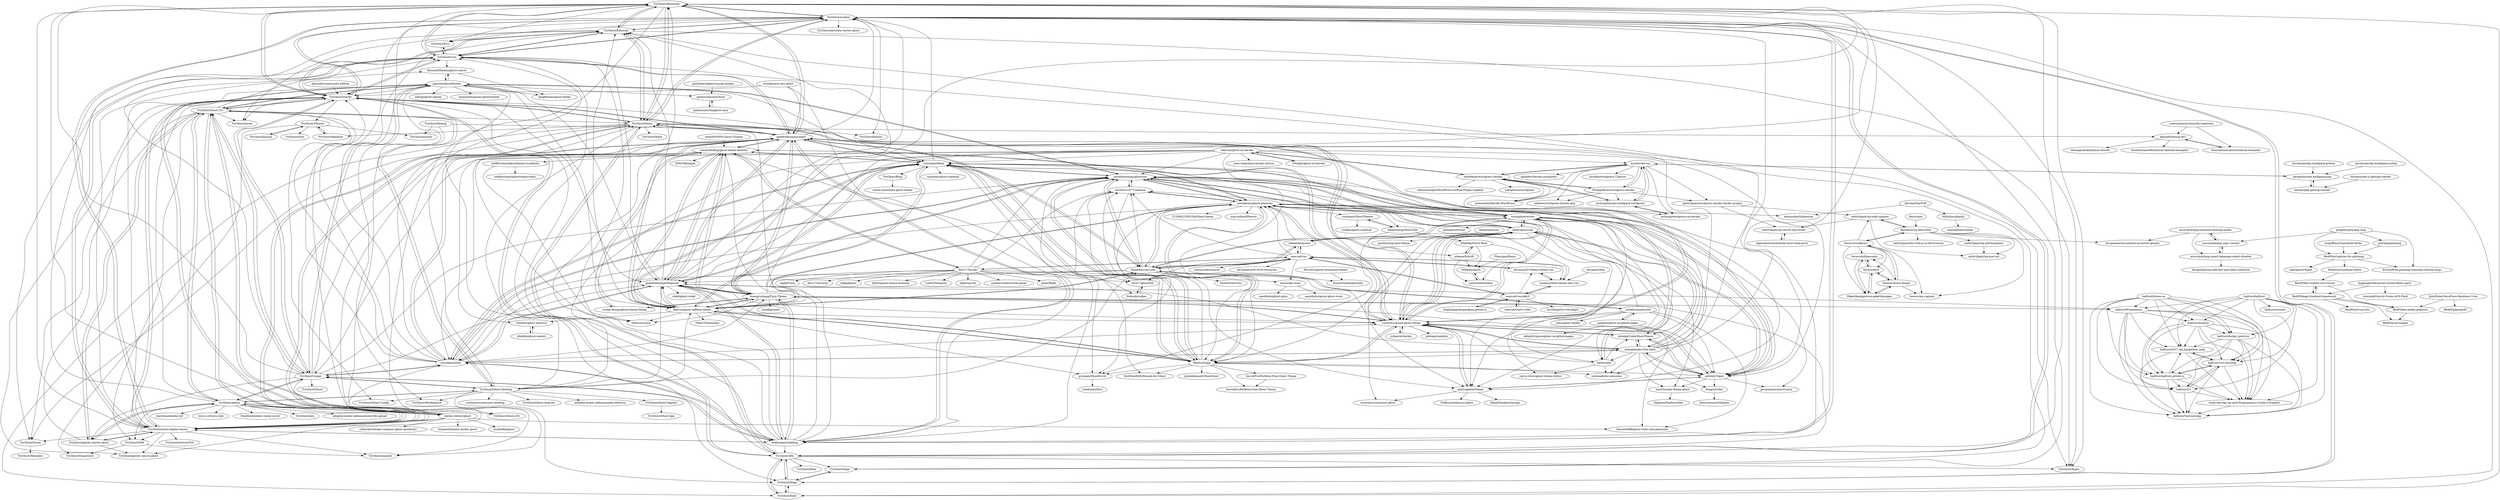 digraph G {
"TryGhost/Massively" -> "TryGhost/London"
"TryGhost/Massively" -> "TryGhost/Editorial"
"TryGhost/Massively" -> "TryGhost/Starter"
"TryGhost/Massively" -> "TryGhost/Dawn"
"TryGhost/Massively" -> "godofredoninja/simply"
"TryGhost/Massively" -> "TryGhost/Alto"
"TryGhost/Massively" -> "TryGhost/Lyra"
"TryGhost/Massively" -> "TryGhost/Ease"
"TryGhost/Massively" -> "TryGhost/Argon"
"TryGhost/Massively" -> "TryGhost/Pico"
"TryGhost/Massively" -> "TryGhost/Edge"
"TryGhost/Dope" -> "TryGhost/Edge"
"TryGhost/Ease" -> "TryGhost/Alto"
"TryGhost/Ease" -> "TryGhost/Edge"
"heroku/node-js-getting-started" -> "heroku/php-getting-started" ["e"=1]
"mattvh/solar-theme-ghost" -> "Skepton/Pixeltraveller"
"oswaldoacauan/ghostium" -> "starburst1977/readium"
"oswaldoacauan/ghostium" -> "roryg/ghostwriter"
"oswaldoacauan/ghostium" -> "kathyqian/crisp"
"oswaldoacauan/ghostium" -> "nitinthewiz/ghost-phantom"
"oswaldoacauan/ghostium" -> "grmmph/GhostScroll"
"oswaldoacauan/ghostium" -> "zutrinken/bleak"
"oswaldoacauan/ghostium" -> "Reedyn/Saga"
"oswaldoacauan/ghostium" -> "Kikobeats/uno-zen"
"oswaldoacauan/ghostium" -> "kelyvin/ghost-caffeine-theme"
"oswaldoacauan/ghostium" -> "curiositry/mnml-ghost-theme"
"oswaldoacauan/ghostium" -> "sethlilly/Vapor"
"oswaldoacauan/ghostium" -> "zutrinken/attila"
"oswaldoacauan/ghostium" -> "h4t0n/odin"
"oswaldoacauan/ghostium" -> "epistrephein/Steam"
"oswaldoacauan/ghostium" -> "jamwise/ghostHunter"
"grmmph/GhostScroll" -> "jrdnbwmn/fore"
"axitkhurana/buster" -> "epistrephein/Steam"
"axitkhurana/buster" -> "paladini/ghost-on-github-pages"
"axitkhurana/buster" -> "Kikobeats/uno-zen"
"axitkhurana/buster" -> "sethlilly/Vapor"
"axitkhurana/buster" -> "curiositry/mnml-ghost-theme"
"axitkhurana/buster" -> "mixu/ghost-render" ["e"=1]
"axitkhurana/buster" -> "oswaldoacauan/ghostium"
"axitkhurana/buster" -> "SimonMo88/ghost-static-site-generator"
"mityalebedev/The-Shell" -> "mbejda/CoderGhostTheme"
"mityalebedev/The-Shell" -> "sethlilly/Vapor"
"mityalebedev/The-Shell" -> "dongri/Coder"
"mityalebedev/The-Shell" -> "mattvh/solar-theme-ghost"
"mityalebedev/The-Shell" -> "roryg/ghostwriter"
"mityalebedev/The-Shell" -> "curiositry/mnml-ghost-theme"
"mityalebedev/The-Shell" -> "zutrinken/attila"
"mityalebedev/The-Shell" -> "godofredoninja/simply"
"mityalebedev/The-Shell" -> "TryGhost/Massively"
"mityalebedev/The-Shell" -> "Reedyn/Saga"
"mityalebedev/The-Shell" -> "nitinthewiz/ghost-phantom"
"mityalebedev/The-Shell" -> "TryGhost/London"
"mityalebedev/The-Shell" -> "h4t0n/odin"
"mityalebedev/The-Shell" -> "godofredoninja/Mapache"
"mityalebedev/The-Shell" -> "mihneadb/no-nonsense"
"heroku/heroku-buildpack-nodejs" -> "heroku/heroku-buildpack-php" ["e"=1]
"foru17/ghostwill" -> "flute/skywalker"
"roryg/ghostwriter" -> "oswaldoacauan/ghostium"
"roryg/ghostwriter" -> "sethlilly/Vapor"
"roryg/ghostwriter" -> "curiositry/mnml-ghost-theme"
"roryg/ghostwriter" -> "nitinthewiz/ghost-phantom"
"roryg/ghostwriter" -> "kathyqian/crisp"
"roryg/ghostwriter" -> "mityalebedev/The-Shell"
"roryg/ghostwriter" -> "epistrephein/Steam"
"roryg/ghostwriter" -> "mbejda/CoderGhostTheme"
"roryg/ghostwriter" -> "jbub/ghostwriter"
"roryg/ghostwriter" -> "zutrinken/bleak"
"roryg/ghostwriter" -> "h4t0n/odin"
"roryg/ghostwriter" -> "mihneadb/no-nonsense"
"roryg/ghostwriter" -> "starburst1977/readium"
"roryg/ghostwriter" -> "germannencinas/Gunter"
"roryg/ghostwriter" -> "Kikobeats/uno-zen"
"starburst1977/readium" -> "oswaldoacauan/ghostium"
"starburst1977/readium" -> "nitinthewiz/ghost-phantom"
"starburst1977/readium" -> "foru17/ghostwill"
"starburst1977/readium" -> "ScottSmith95/Decode-for-Ghost"
"starburst1977/readium" -> "epistrephein/Steam"
"eddiesigner/liebling" -> "godofredoninja/simply"
"eddiesigner/liebling" -> "godofredoninja/Mapache"
"eddiesigner/liebling" -> "huangyuzhang/Fizzy-Theme"
"eddiesigner/liebling" -> "zutrinken/attila"
"eddiesigner/liebling" -> "TryGhost/Casper"
"eddiesigner/liebling" -> "TryGhost/London"
"eddiesigner/liebling" -> "TryGhost/Lyra"
"eddiesigner/liebling" -> "TryGhost/action-deploy-theme"
"eddiesigner/liebling" -> "TryGhost/Dawn"
"eddiesigner/liebling" -> "TryGhost/Starter"
"eddiesigner/liebling" -> "TryGhost/Massively"
"eddiesigner/liebling" -> "TryGhost/Editorial"
"eddiesigner/liebling" -> "zutrinken/bleak"
"eddiesigner/liebling" -> "TryGhost/Alto"
"eddiesigner/liebling" -> "xiaoluoboding/ghost-theme-kaldorei"
"TryGhost/gatsby-starter-ghost" -> "TryGhost/gatsby-source-ghost" ["e"=1]
"TryGhost/gatsby-starter-ghost" -> "TryGhost/action-deploy-theme" ["e"=1]
"TryGhost/gatsby-starter-ghost" -> "TryGhost/Starter" ["e"=1]
"TryGhost/gatsby-starter-ghost" -> "TryGhost/Admin" ["e"=1]
"TryGhost/gatsby-starter-ghost" -> "TryGhost/Ghost-CLI" ["e"=1]
"nitinthewiz/ghost-phantom" -> "starburst1977/readium"
"nitinthewiz/ghost-phantom" -> "fabienwang/Ghost-Flat"
"nitinthewiz/ghost-phantom" -> "Kikobeats/uno-zen"
"nitinthewiz/ghost-phantom" -> "Reedyn/Saga"
"nitinthewiz/ghost-phantom" -> "oswaldoacauan/ghostium"
"nitinthewiz/ghost-phantom" -> "sethlilly/Vapor"
"nitinthewiz/ghost-phantom" -> "roryg/ghostwriter"
"nitinthewiz/ghost-phantom" -> "C129H223N3O54/Silent-theme"
"nitinthewiz/ghost-phantom" -> "max-holland/Peeves"
"nitinthewiz/ghost-phantom" -> "kelyvin/ghost-caffeine-theme"
"nitinthewiz/ghost-phantom" -> "dominicbartl/phantom"
"nitinthewiz/ghost-phantom" -> "sumitjaju/GhostThemes"
"nitinthewiz/ghost-phantom" -> "grmmph/GhostScroll"
"nitinthewiz/ghost-phantom" -> "zutrinken/bleak"
"nitinthewiz/ghost-phantom" -> "curiositry/mnml-ghost-theme"
"kathyqian/crisp" -> "curiositry/mnml-ghost-theme"
"kathyqian/crisp" -> "oswaldoacauan/ghostium"
"kathyqian/crisp" -> "mbejda/CoderGhostTheme"
"kathyqian/crisp" -> "sethlilly/Vapor"
"kathyqian/crisp" -> "guolin/crisp-hexo-theme"
"kathyqian/crisp" -> "roryg/ghostwriter"
"kathyqian/crisp" -> "Reedyn/Saga"
"kathyqian/crisp" -> "daleanthony/uno"
"kathyqian/crisp" -> "epistrephein/Steam"
"kathyqian/crisp" -> "nitinthewiz/ghost-phantom"
"kathyqian/crisp" -> "grmmph/GhostScroll"
"kathyqian/crisp" -> "h4t0n/odin"
"kathyqian/crisp" -> "mattvh/solar-theme-ghost"
"kathyqian/crisp" -> "oscarmorrison/oscar-ghost"
"kathyqian/crisp" -> "zutrinken/bleak"
"SNathJr/ghost-on-heroku" -> "cobyism/ghost-on-heroku" ["e"=1]
"heroku/heroku-buildpack-python" -> "heroku/heroku-buildpack-php" ["e"=1]
"TryGhost/SDK" -> "TryGhost/migrate"
"TryGhost/SDK" -> "TryGhost/framework"
"TryGhost/Edge" -> "TryGhost/Dope"
"TryGhost/Edge" -> "TryGhost/Ease"
"TryGhost/Edge" -> "TryGhost/Alto"
"TryGhost/Edge" -> "TryGhost/London"
"halfrost/threes-ai" -> "halfrost/2017_ele_hackathon_tank"
"halfrost/threes-ai" -> "halfrost/VueLearning"
"halfrost/threes-ai" -> "halfrost/rust-learning"
"halfrost/threes-ai" -> "study-day-day-up-up/A-Programmers-Guide-to-English"
"halfrost/threes-ai" -> "halfrost/S2"
"halfrost/threes-ai" -> "halfrost/halfrost.github.io"
"halfrost/threes-ai" -> "halfrost/docker_practice"
"halfrost/threes-ai" -> "halfrost/Analyze"
"halfrost/threes-ai" -> "halfrost/Prometheus"
"TryGhost/Starter" -> "TryGhost/action-deploy-theme"
"TryGhost/Starter" -> "TryGhost/Massively"
"TryGhost/Starter" -> "TryGhost/London"
"TryGhost/Starter" -> "TryGhost/Dawn"
"TryGhost/Starter" -> "TryGhost/Alto"
"TryGhost/Starter" -> "TryGhost/Editorial"
"TryGhost/Starter" -> "TryGhost/Casper"
"TryGhost/Starter" -> "TryGhost/gatsby-source-ghost"
"TryGhost/Starter" -> "TryGhost/Lyra"
"TryGhost/Starter" -> "TryGhost/gscan"
"TryGhost/Starter" -> "TryGhost/Themes"
"TryGhost/Starter" -> "TryGhost/Ghost-CLI"
"TryGhost/Starter" -> "curiositry/mnml-ghost-theme"
"TryGhost/Starter" -> "godofredoninja/simply"
"TryGhost/Starter" -> "godofredoninja/Mapache"
"jamwise/ghostHunter" -> "HauntedThemes/ghost-search"
"jamwise/ghostHunter" -> "mlbrgl/ghost-algolia"
"jamwise/ghostHunter" -> "oswaldoacauan/ghostium"
"jamwise/ghostHunter" -> "kingRayhan/ghost-finder"
"jamwise/ghostHunter" -> "TryGhost/action-deploy-theme"
"jamwise/ghostHunter" -> "TryGhost/Ghost-CLI"
"jamwise/ghostHunter" -> "TryGhost/Casper"
"jamwise/ghostHunter" -> "TryGhost/Marketplace"
"jamwise/ghostHunter" -> "godofredoninja/Mapache"
"jamwise/ghostHunter" -> "gmfmi/searchinGhost"
"jamwise/ghostHunter" -> "danecando/jquery.ghostrelated"
"jamwise/ghostHunter" -> "TryGhost/Starter"
"jamwise/ghostHunter" -> "kelyvin/ghost-caffeine-theme"
"jamwise/ghostHunter" -> "zutrinken/bleak"
"jamwise/ghostHunter" -> "docker-library/ghost"
"TryGhost/Koenig" -> "abelsj60/lexical-401"
"TryGhost/Koenig" -> "TryGhost/migrate"
"TryGhost/Koenig" -> "TryGhost/gctools"
"TryGhost/London" -> "TryGhost/Massively"
"TryGhost/London" -> "TryGhost/Editorial"
"TryGhost/London" -> "TryGhost/Edge"
"TryGhost/London" -> "TryGhost/Alto"
"TryGhost/London" -> "TryGhost/Dawn"
"TryGhost/London" -> "TryGhost/Starter"
"TryGhost/London" -> "TryGhost/Pico"
"TryGhost/London" -> "TryGhost/Dope"
"TryGhost/London" -> "TryGhost/Ease"
"TryGhost/London" -> "TryGhost/action-deploy-theme"
"TryGhost/London" -> "TryGhost/Lyra"
"TryGhost/London" -> "TryGhost/Edition"
"TryGhost/London" -> "TryGhost/Argon"
"TryGhost/London" -> "TryGhost/eleventy-starter-ghost" ["e"=1]
"TryGhost/London" -> "eddiesigner/liebling"
"sethlilly/Vapor" -> "dongri/Coder"
"sethlilly/Vapor" -> "roryg/ghostwriter"
"sethlilly/Vapor" -> "curiositry/mnml-ghost-theme"
"sethlilly/Vapor" -> "epistrephein/Steam"
"sethlilly/Vapor" -> "mbejda/CoderGhostTheme"
"sethlilly/Vapor" -> "mityalebedev/The-Shell"
"sethlilly/Vapor" -> "nitinthewiz/ghost-phantom"
"sethlilly/Vapor" -> "germannencinas/Gunter"
"sethlilly/Vapor" -> "kathyqian/crisp"
"sethlilly/Vapor" -> "mattvh/solar-theme-ghost"
"BeAPI/bea-content-sync-fusion" -> "BeAPI/bea-media-analytics"
"BeAPI/bea-content-sync-fusion" -> "BeAPI/beapi-frontend-framework"
"toddbirchard/ghosttheme-stockholm" -> "toddbirchard/ghosttheme-tokyo"
"toddbirchard/ghosttheme-stockholm" -> "wdiazux/cusca"
"TryGhost/Blog" -> "vanila-io/mention-ghost-theme"
"HauntedThemes/ghost-search" -> "kingRayhan/ghost-finder"
"HauntedThemes/ghost-search" -> "jamwise/ghostHunter"
"TryGhost/Editorial" -> "TryGhost/Massively"
"TryGhost/Editorial" -> "TryGhost/London"
"TryGhost/Editorial" -> "TryGhost/Pico"
"TryGhost/Editorial" -> "TryGhost/Lyra"
"TryGhost/Editorial" -> "TryGhost/Argon"
"TryGhost/Editorial" -> "TryGhost/Dawn"
"TryGhost/Editorial" -> "TryGhost/Starter"
"TryGhost/Editorial" -> "TryGhost/gscan"
"daleanthony/uno" -> "nitinthewiz/ghost-phantom"
"daleanthony/uno" -> "kathyqian/crisp"
"daleanthony/uno" -> "onevcat/vno"
"daleanthony/uno" -> "Kikobeats/uno-zen"
"TryGhost/Alto" -> "TryGhost/Ease"
"TryGhost/Alto" -> "TryGhost/Dawn"
"TryGhost/Alto" -> "TryGhost/Edge"
"TryGhost/Alto" -> "TryGhost/Dope"
"TryGhost/Alto" -> "TryGhost/Ruby"
"TryGhost/Alto" -> "TryGhost/London"
"TryGhost/Alto" -> "TryGhost/Argon"
"TryGhost/Alto" -> "TryGhost/Starter"
"moegi-design/ghost-theme-Moegi" -> "xiaoluoboding/ghost-theme-kaldorei"
"moegi-design/ghost-theme-Moegi" -> "huangyuzhang/Fizzy-Theme"
"dlecina/StayPuft" -> "MrJuliuss/plainly"
"dlecina/StayPuft" -> "dominicbartl/phantom"
"heroku/heroku-buildpack-php" -> "heroku/php-getting-started"
"heroku/heroku-buildpack-php" -> "xyu/heroku-wp"
"ghostboard/ghost-purge-images" -> "gmfmi/searchinGhost"
"huangyuzhang/Fizzy-Theme" -> "godofredoninja/simply"
"huangyuzhang/Fizzy-Theme" -> "godofredoninja/Mapache"
"huangyuzhang/Fizzy-Theme" -> "halfrost/Prometheus"
"huangyuzhang/Fizzy-Theme" -> "eddiesigner/liebling"
"huangyuzhang/Fizzy-Theme" -> "kelyvin/ghost-caffeine-theme"
"huangyuzhang/Fizzy-Theme" -> "xiaoluoboding/ghost-theme-kaldorei"
"huangyuzhang/Fizzy-Theme" -> "curiositry/mnml-ghost-theme"
"huangyuzhang/Fizzy-Theme" -> "zutrinken/bleak"
"huangyuzhang/Fizzy-Theme" -> "sethlilly/Vapor"
"huangyuzhang/Fizzy-Theme" -> "moegi-design/ghost-theme-Moegi"
"huangyuzhang/Fizzy-Theme" -> "royalfig/smart"
"huangyuzhang/Fizzy-Theme" -> "wdiazux/cusca"
"huangyuzhang/Fizzy-Theme" -> "TryGhost/Massively"
"huangyuzhang/Fizzy-Theme" -> "TryGhost/Editorial"
"huangyuzhang/Fizzy-Theme" -> "TryGhost/Alto"
"halfrost/Prometheus" -> "halfrost/halfrost.github.io"
"halfrost/Prometheus" -> "halfrost/VueLearning"
"halfrost/Prometheus" -> "halfrost/rust-learning"
"halfrost/Prometheus" -> "study-day-day-up-up/A-Programmers-Guide-to-English"
"halfrost/Prometheus" -> "halfrost/S2"
"halfrost/Prometheus" -> "halfrost/2017_ele_hackathon_tank"
"halfrost/Prometheus" -> "halfrost/docker_practice"
"halfrost/Prometheus" -> "halfrost/Analyze"
"halfrost/2017_ele_hackathon_tank" -> "halfrost/VueLearning"
"halfrost/2017_ele_hackathon_tank" -> "halfrost/rust-learning"
"halfrost/2017_ele_hackathon_tank" -> "study-day-day-up-up/A-Programmers-Guide-to-English"
"BeAPI/bea-media-analytics" -> "BeAPI/prod-images"
"halfrost/docker_practice" -> "halfrost/VueLearning"
"halfrost/docker_practice" -> "halfrost/rust-learning"
"halfrost/docker_practice" -> "study-day-day-up-up/A-Programmers-Guide-to-English"
"halfrost/docker_practice" -> "halfrost/S2"
"halfrost/docker_practice" -> "halfrost/2017_ele_hackathon_tank"
"halfrost/docker_practice" -> "halfrost/halfrost.github.io"
"Seravo/milliseconds" -> "Seravo/docs"
"Seravo/milliseconds" -> "Pakettikauppa/woo-pakettikauppa"
"halfrost/S2" -> "halfrost/VueLearning"
"halfrost/S2" -> "halfrost/rust-learning"
"halfrost/S2" -> "study-day-day-up-up/A-Programmers-Guide-to-English"
"onevcat/vno" -> "kevinma2010/hexo-theme-vno"
"onevcat/vno" -> "monniya/hexo-theme-new-vno"
"onevcat/vno" -> "onevcat/vno-jekyll"
"onevcat/vno" -> "foru17/ghostwill"
"onevcat/vno" -> "foru17/Yasuko"
"onevcat/vno" -> "Kikobeats/uno-zen"
"onevcat/vno" -> "daleanthony/uno"
"onevcat/vno" -> "minwe/qn-store"
"onevcat/vno" -> "starburst1977/readium"
"onevcat/vno" -> "nitinthewiz/ghost-phantom"
"onevcat/vno" -> "mousycoder/mouse"
"onevcat/vno" -> "atConf/atswift-2016-resources" ["e"=1]
"mhoofman/wordpress-heroku" -> "xyu/heroku-wp"
"mhoofman/wordpress-heroku" -> "mchung/heroku-buildpack-wordpress"
"mhoofman/wordpress-heroku" -> "PhilippHeuer/wordpress-heroku"
"mhoofman/wordpress-heroku" -> "technomile/Heroku-WordPress"
"mhoofman/wordpress-heroku" -> "mchung/wordpress-on-heroku"
"mhoofman/wordpress-heroku" -> "cobyism/ghost-on-heroku"
"mhoofman/wordpress-heroku" -> "radishconcepts/WordPress-GitHub-Plugin-Updater" ["e"=1]
"mhoofman/wordpress-heroku" -> "johnpbloch/wordpress" ["e"=1]
"grappler/polylang-slug" -> "KLicheR/wp-polylang-translate-rewrite-slugs"
"grappler/polylang-slug" -> "BeAPI/acf-options-for-polylang"
"grappler/polylang-slug" -> "polylang/polylang" ["e"=1]
"grappler/polylang-slug" -> "aucor/polylang-copy-content"
"xyu/heroku-wp" -> "mhoofman/wordpress-heroku"
"xyu/heroku-wp" -> "PhilippHeuer/wordpress-heroku"
"xyu/heroku-wp" -> "mchung/heroku-buildpack-wordpress"
"xyu/heroku-wp" -> "anttiviljami/wordpress-heroku-docker-project"
"xyu/heroku-wp" -> "technomile/Heroku-WordPress"
"xyu/heroku-wp" -> "ellefsen/wordpress-heroku-php"
"xyu/heroku-wp" -> "dzuelke/wordpress-12factor"
"xyu/heroku-wp" -> "mchung/wordpress-on-heroku"
"xyu/heroku-wp" -> "heroku/heroku-buildpack-php"
"xyu/heroku-wp" -> "php4dev/heroku-wordpress"
"Kikobeats/uno-zen" -> "nitinthewiz/ghost-phantom"
"Kikobeats/uno-zen" -> "oswaldoacauan/ghostium"
"Kikobeats/uno-zen" -> "kelyvin/ghost-caffeine-theme"
"Kikobeats/uno-zen" -> "onevcat/vno"
"Kikobeats/uno-zen" -> "zutrinken/bleak"
"Kikobeats/uno-zen" -> "godofredoninja/Mapache"
"Kikobeats/uno-zen" -> "daleanthony/uno"
"Kikobeats/uno-zen" -> "axitkhurana/buster"
"Kikobeats/uno-zen" -> "roryg/ghostwriter"
"Kikobeats/uno-zen" -> "Reedyn/Saga"
"Kikobeats/uno-zen" -> "zutrinken/attila"
"Kikobeats/uno-zen" -> "starburst1977/readium"
"Kikobeats/uno-zen" -> "Torone/GhosToro"
"Kikobeats/uno-zen" -> "epistrephein/Steam"
"Kikobeats/uno-zen" -> "DanielTamkin/placidity"
"TryGhost/action-deploy-theme" -> "TryGhost/Starter"
"TryGhost/action-deploy-theme" -> "TryGhost/Lyra"
"TryGhost/action-deploy-theme" -> "TryGhost/Dawn"
"TryGhost/action-deploy-theme" -> "TryGhost/London"
"TryGhost/action-deploy-theme" -> "HauntedThemes/ghost-search"
"TryGhost/action-deploy-theme" -> "TryGhost/Ghost-CLI"
"TryGhost/action-deploy-theme" -> "godofredoninja/simply"
"TryGhost/action-deploy-theme" -> "TryGhost/gatsby-starter-ghost" ["e"=1]
"TryGhost/action-deploy-theme" -> "TryGhost/ActivityPub" ["e"=1]
"TryGhost/action-deploy-theme" -> "TryGhost/migrate"
"TryGhost/action-deploy-theme" -> "TryGhost/Portal"
"TryGhost/action-deploy-theme" -> "TryGhost/SDK"
"TryGhost/action-deploy-theme" -> "TryGhost/Massively"
"TryGhost/action-deploy-theme" -> "eddiesigner/liebling"
"TryGhost/action-deploy-theme" -> "TryGhost/gatsby-source-ghost"
"juliancwirko/abc" -> "curiositry/mnml-ghost-theme"
"curiositry/mnml-ghost-theme" -> "kathyqian/crisp"
"curiositry/mnml-ghost-theme" -> "mbejda/CoderGhostTheme"
"curiositry/mnml-ghost-theme" -> "sethlilly/Vapor"
"curiositry/mnml-ghost-theme" -> "johelaq/readable"
"curiositry/mnml-ghost-theme" -> "roryg/ghostwriter"
"curiositry/mnml-ghost-theme" -> "epistrephein/Steam"
"curiositry/mnml-ghost-theme" -> "huangyuzhang/Fizzy-Theme"
"curiositry/mnml-ghost-theme" -> "juliancwirko/abc"
"curiositry/mnml-ghost-theme" -> "TryGhost/Dawn"
"curiositry/mnml-ghost-theme" -> "oswaldoacauan/ghostium"
"curiositry/mnml-ghost-theme" -> "Reedyn/Saga"
"curiositry/mnml-ghost-theme" -> "godofredoninja/simply"
"curiositry/mnml-ghost-theme" -> "xiaoluoboding/ghost-theme-kaldorei"
"curiositry/mnml-ghost-theme" -> "nitinthewiz/ghost-phantom"
"curiositry/mnml-ghost-theme" -> "mityalebedev/The-Shell"
"plausible/community-edition" -> "TryGhost/Starter" ["e"=1]
"letiantian/huno" -> "daleanthony/uno" ["e"=1]
"letiantian/huno" -> "monniya/hexo-theme-new-vno" ["e"=1]
"cobyism/ghost-on-heroku" -> "SNathJr/ghost-on-heroku" ["e"=1]
"cobyism/ghost-on-heroku" -> "Reedyn/Saga"
"cobyism/ghost-on-heroku" -> "mhoofman/wordpress-heroku"
"cobyism/ghost-on-heroku" -> "zutrinken/bleak"
"cobyism/ghost-on-heroku" -> "sethlilly/Vapor"
"cobyism/ghost-on-heroku" -> "godofredoninja/Mapache"
"cobyism/ghost-on-heroku" -> "xyu/heroku-wp"
"cobyism/ghost-on-heroku" -> "TryGhost/Casper"
"cobyism/ghost-on-heroku" -> "zutrinken/attila"
"cobyism/ghost-on-heroku" -> "TryGhost/Ghost-Desktop"
"cobyism/ghost-on-heroku" -> "ionic-team/ionic-heroku-button"
"cobyism/ghost-on-heroku" -> "oswaldoacauan/ghostium"
"TryGhost/Dawn" -> "TryGhost/Alto"
"TryGhost/Dawn" -> "TryGhost/Massively"
"TryGhost/Dawn" -> "TryGhost/London"
"TryGhost/Dawn" -> "TryGhost/Edition"
"TryGhost/Dawn" -> "TryGhost/Starter"
"TryGhost/Dawn" -> "TryGhost/Editorial"
"TryGhost/Dawn" -> "TryGhost/Wave"
"TryGhost/Dawn" -> "TryGhost/Edge"
"TryGhost/Dawn" -> "TryGhost/Dope"
"TryGhost/Dawn" -> "TryGhost/Ease"
"TryGhost/Dawn" -> "TryGhost/action-deploy-theme"
"TryGhost/Dawn" -> "TryGhost/Headline"
"TryGhost/Dawn" -> "TryGhost/Portal"
"TryGhost/Dawn" -> "curiositry/mnml-ghost-theme"
"TryGhost/Dawn" -> "godofredoninja/simply"
"TryGhost/Lyra" -> "TryGhost/Pico"
"TryGhost/Lyra" -> "TryGhost/Editorial"
"TryGhost/Lyra" -> "TryGhost/Argon"
"TryGhost/Lyra" -> "TryGhost/Massively"
"TryGhost/Lyra" -> "HauntedThemes/ghost-search"
"TryGhost/Lyra" -> "TryGhost/action-deploy-theme"
"TryGhost/Lyra" -> "TryGhost/Alto"
"TryGhost/Lyra" -> "TryGhost/Starter"
"TryGhost/Lyra" -> "TryGhost/London"
"TryGhost/Lyra" -> "TryGhost/Portal"
"TryGhost/Lyra" -> "godofredoninja/simply"
"mchung/heroku-buildpack-wordpress" -> "mchung/wordpress-on-heroku"
"mchung/heroku-buildpack-wordpress" -> "mhoofman/wordpress-heroku"
"mchung/heroku-buildpack-wordpress" -> "xyu/heroku-wp"
"Reedyn/Saga" -> "GavickPro/Portfolio-Free-Ghost-Theme"
"Reedyn/Saga" -> "zutrinken/bleak"
"Reedyn/Saga" -> "godofredoninja/Mapache"
"Reedyn/Saga" -> "nitinthewiz/ghost-phantom"
"Reedyn/Saga" -> "mihneadb/no-nonsense"
"Reedyn/Saga" -> "oswaldoacauan/ghostium"
"Reedyn/Saga" -> "GavickPro/Perfetta-Free-Ghost-Theme"
"Reedyn/Saga" -> "ScottSmith95/Decode-for-Ghost"
"Reedyn/Saga" -> "sethlilly/Vapor"
"Reedyn/Saga" -> "jimbobbennett/FauxGhost"
"Reedyn/Saga" -> "kelyvin/ghost-caffeine-theme"
"Reedyn/Saga" -> "curiositry/mnml-ghost-theme"
"Reedyn/Saga" -> "godofredoninja/simply"
"Reedyn/Saga" -> "grmmph/GhostScroll"
"Reedyn/Saga" -> "starburst1977/readium"
"heroku/php-getting-started" -> "heroku/heroku-buildpack-php"
"gmfmi/searchinghost-easy" -> "gmfmi/searchinGhost"
"kevinma2010/hexo-theme-vno" -> "onevcat/vno"
"kevinma2010/hexo-theme-vno" -> "monniya/hexo-theme-new-vno"
"halfrost/halfrost" -> "halfrost/Prometheus"
"halfrost/halfrost" -> "halfrost/rust-learning"
"halfrost/halfrost" -> "halfrost/halfrost.github.io"
"halfrost/halfrost" -> "halfrost/VueLearning"
"halfrost/halfrost" -> "study-day-day-up-up/A-Programmers-Guide-to-English"
"halfrost/halfrost" -> "halfrost/S2"
"halfrost/halfrost" -> "halfrost/2017_ele_hackathon_tank"
"halfrost/halfrost" -> "halfrost/docker_practice"
"halfrost/halfrost" -> "halfrost/resume"
"halfrost/halfrost" -> "halfrost/Analyze"
"gmfmi/searchinGhost" -> "gmfmi/searchinghost-easy"
"mchung/wordpress-on-heroku" -> "mchung/heroku-buildpack-wordpress"
"Rarst/wps" -> "libreform/wp-libre-form"
"MrJuliuss/plainly" -> "seanoldham/sydney"
"TryGhost/Pico" -> "TryGhost/Lyra"
"epistrephein/Steam" -> "DanielTamkin/starmap"
"epistrephein/Steam" -> "oscarmorrison/oscar-ghost"
"epistrephein/Steam" -> "PxlBuzzard/lanyon-ghost"
"epistrephein/Steam" -> "sethlilly/Vapor"
"epistrephein/Steam" -> "curiositry/mnml-ghost-theme"
"TryGhost/Portal" -> "TryGhost/Members"
"GavickPro/Portfolio-Free-Ghost-Theme" -> "GavickPro/Perfetta-Free-Ghost-Theme"
"anttiviljami/wp-pdf-templates" -> "anttiviljami/wp-post-acl"
"halfrost/rust-learning" -> "halfrost/VueLearning"
"halfrost/rust-learning" -> "study-day-day-up-up/A-Programmers-Guide-to-English"
"halfrost/rust-learning" -> "halfrost/S2"
"halfrost/rust-learning" -> "halfrost/2017_ele_hackathon_tank"
"halfrost/rust-learning" -> "halfrost/halfrost.github.io"
"nileane/Schrift" -> "Nildeala/Stitch-Blue"
"nileane/Schrift" -> "younishd/endobox"
"nileane/Schrift" -> "Nildeala/alicht"
"study-day-day-up-up/A-Programmers-Guide-to-English" -> "halfrost/VueLearning"
"Seravo/seravo-plugin" -> "Seravo/docs"
"Seravo/seravo-plugin" -> "Pakettikauppa/woo-pakettikauppa"
"Seravo/seravo-plugin" -> "Seravo/milliseconds"
"Seravo/seravo-plugin" -> "Seravo/wordpress"
"Seravo/seravo-plugin" -> "Seravo/wp-vagrant"
"zutrinken/attila" -> "eddiesigner/liebling"
"zutrinken/attila" -> "zutrinken/bleak"
"zutrinken/attila" -> "TryGhost/Casper"
"zutrinken/attila" -> "oswaldoacauan/ghostium"
"zutrinken/attila" -> "godofredoninja/simply"
"zutrinken/attila" -> "godofredoninja/Mapache"
"zutrinken/attila" -> "TryGhost/Dawn"
"zutrinken/attila" -> "mityalebedev/The-Shell"
"zutrinken/attila" -> "TryGhost/London"
"zutrinken/attila" -> "TryGhost/Editorial"
"zutrinken/attila" -> "TryGhost/Starter"
"zutrinken/attila" -> "curiositry/mnml-ghost-theme"
"zutrinken/attila" -> "nitinthewiz/ghost-phantom"
"zutrinken/attila" -> "TryGhost/Massively"
"zutrinken/attila" -> "huangyuzhang/Fizzy-Theme"
"godofredoninja/Mapache" -> "godofredoninja/simply"
"godofredoninja/Mapache" -> "huangyuzhang/Fizzy-Theme"
"godofredoninja/Mapache" -> "eddiesigner/liebling"
"godofredoninja/Mapache" -> "kelyvin/ghost-caffeine-theme"
"godofredoninja/Mapache" -> "zutrinken/bleak"
"godofredoninja/Mapache" -> "Reedyn/Saga"
"godofredoninja/Mapache" -> "halfrost/Prometheus"
"godofredoninja/Mapache" -> "wbkd/ghost-wbkd"
"godofredoninja/Mapache" -> "TryGhost/Editorial"
"godofredoninja/Mapache" -> "curiositry/mnml-ghost-theme"
"godofredoninja/Mapache" -> "TryGhost/Lyra"
"godofredoninja/Mapache" -> "xiaoluoboding/ghost-theme-kaldorei"
"godofredoninja/Mapache" -> "TryGhost/Massively"
"godofredoninja/Mapache" -> "TryGhost/London"
"godofredoninja/Mapache" -> "zutrinken/attila"
"hoppinger/advanced-custom-fields-wpcli" -> "BeAPI/beapi-frontend-framework"
"hoppinger/advanced-custom-fields-wpcli" -> "stormuk/Gravity-Forms-ACF-Field" ["e"=1]
"TryGhost/Journal" -> "TryGhost/Themes"
"Seravo/wordpress" -> "Seravo/seravo-plugin"
"Seravo/wordpress" -> "Seravo/docs"
"Seravo/wordpress" -> "Pakettikauppa/woo-pakettikauppa"
"Seravo/wordpress" -> "Seravo/milliseconds"
"Seravo/wordpress" -> "Seravo/wp-vagrant"
"Seravo/wordpress" -> "anttiviljami/wp-safe-updates"
"Seravo/wordpress" -> "libreform/wp-libre-form"
"docker-library/ghost" -> "bitnami/bitnami-docker-ghost"
"docker-library/ghost" -> "dockerfile/ghost"
"docker-library/ghost" -> "TryGhost/Ghost-CLI"
"docker-library/ghost" -> "TryGhost/action-deploy-theme"
"docker-library/ghost" -> "TryGhost/Admin"
"docker-library/ghost" -> "robincher/docker-compose-ghost-quickstart"
"docker-library/ghost" -> "jamwise/ghostHunter"
"docker-library/ghost" -> "zutrinken/attila"
"docker-library/ghost" -> "SimonMo88/ghost-static-site-generator"
"docker-library/ghost" -> "TryGhost/gatsby-source-ghost"
"docker-library/ghost" -> "TryGhost/Massively"
"docker-library/ghost" -> "godofredoninja/simply"
"libreform/wp-libre-form" -> "anttiviljami/wp-safe-updates"
"libreform/wp-libre-form" -> "anttiviljami/wp-post-acl"
"libreform/wp-libre-form" -> "Seravo/wp-vagrant"
"libreform/wp-libre-form" -> "devgeniem/wp-sanitize-accented-uploads"
"libreform/wp-libre-form" -> "anttiviljami/wp-pdf-templates"
"libreform/wp-libre-form" -> "Seravo/wordpress"
"libreform/wp-libre-form" -> "anttiviljami/dos-with-js-in-the-browser"
"styxlab/next-cms-ghost" -> "godofredoninja/simply" ["e"=1]
"styxlab/next-cms-ghost" -> "eddiesigner/liebling" ["e"=1]
"styxlab/next-cms-ghost" -> "TryGhost/Starter" ["e"=1]
"mcguffin/acf-quickedit-fields" -> "BeAPI/acf-options-for-polylang" ["e"=1]
"TryGhost/Themes" -> "TryGhost/framework"
"TryGhost/Themes" -> "TryGhost/Headline"
"TryGhost/Themes" -> "TryGhost/Journal"
"TryGhost/Themes" -> "TryGhost/Solo"
"TryGhost/Themes" -> "TryGhost/gctools"
"dongri/Coder" -> "bensventures/Glimpse"
"minwe/qn-store" -> "sanddudu/ghost-qiniu"
"minwe/qn-store" -> "sanddudu/upyun-ghost-store"
"JulioPotier/SecuPress-Backdoor-User" -> "BeAPI/phpwpinfo"
"JulioPotier/SecuPress-Backdoor-User" -> "BeAPI/bea-media-analytics"
"fabienwang/Ghost-Flat" -> "sumitjaju/GhostThemes"
"fabienwang/Ghost-Flat" -> "Nildeala/Stitch-Blue"
"fabienwang/Ghost-Flat" -> "nileane/Schrift"
"Nildeala/Stitch-Blue" -> "nileane/Schrift"
"Nildeala/Stitch-Blue" -> "younishd/endobox"
"Nildeala/Stitch-Blue" -> "Nildeala/alicht"
"DeviaVir/ghost-interphase-theme" -> "DanielTamkin/placidity"
"BeAPI/beapi-frontend-framework" -> "BeAPI/bea-content-sync-fusion"
"BeAPI/beapi-frontend-framework" -> "BeAPI/acf-svg-icon"
"BeAPI/beapi-frontend-framework" -> "BeAPI/prod-images"
"BeAPI/beapi-frontend-framework" -> "BeAPI/bea-media-analytics"
"Nildeala/alicht" -> "younishd/endobox"
"sumitjaju/GhostThemes" -> "jroakes/ghost-material"
"sumitjaju/GhostThemes" -> "fabienwang/Ghost-Flat"
"younishd/endobox" -> "Nildeala/alicht"
"TryGhost/Ghost-Desktop" -> "TryGhost/Admin"
"TryGhost/Ghost-Desktop" -> "adopted-ember-addons/ember-electron" ["e"=1]
"TryGhost/Ghost-Desktop" -> "TryGhost/Ghost-CLI"
"TryGhost/Ghost-Desktop" -> "kelyvin/ghost-caffeine-theme"
"TryGhost/Ghost-Desktop" -> "TryGhost/Casper"
"TryGhost/Ghost-Desktop" -> "TryGhost/Ghost-Vagrant"
"TryGhost/Ghost-Desktop" -> "Kikobeats/uno-zen"
"TryGhost/Ghost-Desktop" -> "jamwise/ghostHunter"
"TryGhost/Ghost-Desktop" -> "TryGhost/Ghost-iOS"
"TryGhost/Ghost-Desktop" -> "godofredoninja/Mapache"
"TryGhost/Ghost-Desktop" -> "colonizers/colonizers-desktop" ["e"=1]
"TryGhost/Ghost-Desktop" -> "TryGhost/Ghost-Android"
"TryGhost/Ghost-Desktop" -> "TryGhost/Marketplace"
"TryGhost/Ghost-Desktop" -> "TryGhost/Ghost-Config"
"TryGhost/Ghost-Desktop" -> "TryGhost/Lyra"
"zutrinken/bleak" -> "godofredoninja/Mapache"
"zutrinken/bleak" -> "Reedyn/Saga"
"zutrinken/bleak" -> "kelyvin/ghost-caffeine-theme"
"zutrinken/bleak" -> "oswaldoacauan/ghostium"
"zutrinken/bleak" -> "godofredoninja/simply"
"zutrinken/bleak" -> "zutrinken/attila"
"zutrinken/bleak" -> "huangyuzhang/Fizzy-Theme"
"zutrinken/bleak" -> "nitinthewiz/ghost-phantom"
"zutrinken/bleak" -> "TryGhost/Blog"
"zutrinken/bleak" -> "xiaoluoboding/ghost-theme-kaldorei"
"zutrinken/bleak" -> "raivis-vitols/ghost-theme-willow"
"zutrinken/bleak" -> "Kikobeats/uno-zen"
"zutrinken/bleak" -> "nauzethc/ghost-material"
"zutrinken/bleak" -> "TryGhost/London"
"zutrinken/bleak" -> "roryg/ghostwriter"
"foru17/Yasuko" -> "foru17/ghostwill"
"foru17/Yasuko" -> "bigfa/Puma" ["e"=1]
"foru17/Yasuko" -> "foru17/nevecoo"
"foru17/Yasuko" -> "xiaoluoboding/ghost-theme-kaldorei"
"foru17/Yasuko" -> "onevcat/vno"
"foru17/Yasuko" -> "bigfa/Jaguar" ["e"=1]
"foru17/Yasuko" -> "minwe/qn-store"
"foru17/Yasuko" -> "kelyvin/ghost-caffeine-theme"
"foru17/Yasuko" -> "iblh/typecho-theme-material" ["e"=1]
"foru17/Yasuko" -> "oswaldoacauan/ghostium"
"foru17/Yasuko" -> "LoeiFy/Diaspora" ["e"=1]
"foru17/Yasuko" -> "starburst1977/readium"
"foru17/Yasuko" -> "bigfa/wp-alu" ["e"=1]
"foru17/Yasuko" -> "sendya/shadowsocks-panel" ["e"=1]
"foru17/Yasuko" -> "jozhn/Bigfa" ["e"=1]
"paladini/ghost-on-github-pages" -> "axitkhurana/buster"
"paladini/ghost-on-github-pages" -> "abhijithvijayan/ghost-on-github-pages"
"paladini/ghost-on-github-pages" -> "SimonMo88/ghost-static-site-generator"
"Phoxygen/Ronin" -> "Nildeala/alicht"
"mbejda/CoderGhostTheme" -> "curiositry/mnml-ghost-theme"
"mbejda/CoderGhostTheme" -> "mityalebedev/The-Shell"
"mbejda/CoderGhostTheme" -> "sethlilly/Vapor"
"kelyvin/ghost-caffeine-theme" -> "godofredoninja/Mapache"
"kelyvin/ghost-caffeine-theme" -> "xiaoluoboding/ghost-theme-kaldorei"
"kelyvin/ghost-caffeine-theme" -> "huangyuzhang/Fizzy-Theme"
"kelyvin/ghost-caffeine-theme" -> "zutrinken/bleak"
"kelyvin/ghost-caffeine-theme" -> "nitinthewiz/ghost-phantom"
"kelyvin/ghost-caffeine-theme" -> "wdiazux/cusca"
"kelyvin/ghost-caffeine-theme" -> "oswaldoacauan/ghostium"
"kelyvin/ghost-caffeine-theme" -> "Reedyn/Saga"
"kelyvin/ghost-caffeine-theme" -> "TryGhost/Editorial"
"kelyvin/ghost-caffeine-theme" -> "godofredoninja/simply"
"kelyvin/ghost-caffeine-theme" -> "blinkfox/ghost-matery2"
"kelyvin/ghost-caffeine-theme" -> "curiositry/mnml-ghost-theme"
"kelyvin/ghost-caffeine-theme" -> "Kikobeats/uno-zen"
"kelyvin/ghost-caffeine-theme" -> "grmmph/GhostScroll"
"kelyvin/ghost-caffeine-theme" -> "PoeticThemes/boo"
"h4t0n/odin" -> "mbejda/CoderGhostTheme"
"h4t0n/odin" -> "oswaldoacauan/ghostium"
"h4t0n/odin" -> "mihneadb/no-nonsense"
"h4t0n/odin" -> "curiositry/mnml-ghost-theme"
"h4t0n/odin" -> "raivis-vitols/ghost-theme-willow"
"blinkfox/ghost-matery" -> "blinkfox/ghost-matery2"
"TryGhost/Headline" -> "TryGhost/Themes"
"Seravo/docs" -> "Seravo/milliseconds"
"Seravo/docs" -> "Pakettikauppa/woo-pakettikauppa"
"Seravo/docs" -> "Seravo/seravo-plugin"
"leopardpan/leopardpan.github.io" -> "onevcat/vno-jekyll" ["e"=1]
"ewen0930/PyCharm-Chinese" -> "xiaoluoboding/ghost-theme-kaldorei" ["e"=1]
"onevcat/vno-jekyll" -> "onevcat/OneV-s-Den"
"onevcat/vno-jekyll" -> "onevcat/vno"
"onevcat/vno-jekyll" -> "monniya/hexo-theme-new-vno"
"onevcat/vno-jekyll" -> "leopardpan/leopardpan.github.io" ["e"=1]
"onevcat/vno-jekyll" -> "kevinma2010/hexo-theme-vno"
"onevcat/vno-jekyll" -> "GcsSloop/Gcs-Vno-Jekyll"
"forsigner/fexo" -> "monniya/hexo-theme-new-vno" ["e"=1]
"onevcat/OneV-s-Den" -> "onevcat/vno-jekyll"
"TryGhost/Admin" -> "TryGhost/Ghost-CLI"
"TryGhost/Admin" -> "TryGhost/Ghost-Desktop"
"TryGhost/Admin" -> "TryGhost/SDK"
"TryGhost/Admin" -> "TryGhost/gatsby-starter-ghost" ["e"=1]
"TryGhost/Admin" -> "TryGhost/Casper"
"TryGhost/Admin" -> "docker-library/ghost"
"TryGhost/Admin" -> "TryGhost/action-deploy-theme"
"TryGhost/Admin" -> "travis-ci/travis-web" ["e"=1]
"TryGhost/Admin" -> "TryGhost/Editorial"
"TryGhost/Admin" -> "TryGhost/Starter"
"TryGhost/Admin" -> "TryGhost/Ghost-iOS"
"TryGhost/Admin" -> "DockYard/ember-router-scroll" ["e"=1]
"TryGhost/Admin" -> "TryGhost/docs"
"TryGhost/Admin" -> "adopted-ember-addons/ember-file-upload" ["e"=1]
"TryGhost/Admin" -> "bustle/mobiledoc-kit" ["e"=1]
"blinkfox/ghost-matery2" -> "blinkfox/ghost-matery"
"xiaoluoboding/ghost-theme-kaldorei" -> "kelyvin/ghost-caffeine-theme"
"xiaoluoboding/ghost-theme-kaldorei" -> "moegi-design/ghost-theme-Moegi"
"xiaoluoboding/ghost-theme-kaldorei" -> "huangyuzhang/Fizzy-Theme"
"xiaoluoboding/ghost-theme-kaldorei" -> "toddbirchard/ghosttheme-stockholm"
"xiaoluoboding/ghost-theme-kaldorei" -> "wdiazux/cusca"
"xiaoluoboding/ghost-theme-kaldorei" -> "blinkfox/ghost-matery2"
"xiaoluoboding/ghost-theme-kaldorei" -> "curiositry/mnml-ghost-theme"
"xiaoluoboding/ghost-theme-kaldorei" -> "foru17/Yasuko"
"xiaoluoboding/ghost-theme-kaldorei" -> "zutrinken/bleak"
"xiaoluoboding/ghost-theme-kaldorei" -> "godofredoninja/Mapache"
"xiaoluoboding/ghost-theme-kaldorei" -> "flute/skywalker"
"xiaoluoboding/ghost-theme-kaldorei" -> "godofredoninja/simply"
"xiaoluoboding/ghost-theme-kaldorei" -> "KINGMJ/maple"
"monniya/hexo-theme-new-vno" -> "kevinma2010/hexo-theme-vno"
"monniya/hexo-theme-new-vno" -> "onevcat/vno"
"monniya/hexo-theme-new-vno" -> "onevcat/vno-jekyll"
"polylang/polylang" -> "BeAPI/acf-options-for-polylang" ["e"=1]
"BeAPI/acf-options-for-polylang" -> "KLicheR/wp-polylang-translate-rewrite-slugs"
"BeAPI/acf-options-for-polylang" -> "Hube2/acf-medium-editor"
"BeAPI/acf-options-for-polylang" -> "samrap/acf-fluent" ["e"=1]
"aucor/polylang-translate-existing-media" -> "aucor/polylang-copy-content"
"aucor/polylang-translate-existing-media" -> "devgeniem/wp-sanitize-accented-uploads"
"aucor/polylang-translate-existing-media" -> "aucor/polylang-smart-language-select-disabler"
"abelsj60/lexical-401" -> "konstantinmuenster/lexical-examples"
"abelsj60/lexical-401" -> "themagickoala/lexical-remark"
"abelsj60/lexical-401" -> "ibrahimyaacob92/lexical-tailwind-examples"
"aucor/polylang-copy-content" -> "aucor/polylang-smart-language-select-disabler"
"aucor/polylang-copy-content" -> "aucor/polylang-translate-existing-media"
"sodenn/lexical-beautiful-mentions" -> "abelsj60/lexical-401"
"sodenn/lexical-beautiful-mentions" -> "konstantinmuenster/lexical-examples"
"anttiviljami/wp-server-log-viewer" -> "digitoimistodude/dude-most-read-posts"
"TryGhost/Ghost-CLI" -> "TryGhost/Admin"
"TryGhost/Ghost-CLI" -> "TryGhost/action-deploy-theme"
"TryGhost/Ghost-CLI" -> "TryGhost/SDK"
"TryGhost/Ghost-CLI" -> "TryGhost/Ghost-Desktop"
"TryGhost/Ghost-CLI" -> "TryGhost/Starter"
"TryGhost/Ghost-CLI" -> "TryGhost/gscan"
"TryGhost/Ghost-CLI" -> "TryGhost/Dawn"
"TryGhost/Ghost-CLI" -> "TryGhost/Casper"
"TryGhost/Ghost-CLI" -> "TryGhost/migrate"
"TryGhost/Ghost-CLI" -> "TryGhost/Portal"
"TryGhost/Ghost-CLI" -> "TryGhost/Ghost-Config"
"TryGhost/Ghost-CLI" -> "jamwise/ghostHunter"
"TryGhost/Ghost-CLI" -> "TryGhost/gatsby-starter-ghost" ["e"=1]
"TryGhost/Ghost-CLI" -> "docker-library/ghost"
"TryGhost/Ghost-CLI" -> "TryGhost/Lyra"
"anttiviljami/wp-safe-updates" -> "anttiviljami/wp-post-acl"
"anttiviljami/wp-safe-updates" -> "libreform/wp-libre-form"
"anttiviljami/wp-safe-updates" -> "anttiviljami/wp-server-log-viewer"
"konstantinmuenster/lexical-examples" -> "abelsj60/lexical-401"
"halfrost/halfrost.github.io" -> "halfrost/VueLearning"
"halfrost/halfrost.github.io" -> "halfrost/rust-learning"
"halfrost/halfrost.github.io" -> "study-day-day-up-up/A-Programmers-Guide-to-English"
"halfrost/halfrost.github.io" -> "halfrost/S2"
"halfrost/halfrost.github.io" -> "halfrost/2017_ele_hackathon_tank"
"digitoimistodude/dude-most-read-posts" -> "anttiviljami/wp-server-log-viewer"
"Hube2/acf-medium-editor" -> "BeAPI/bea-content-sync-fusion"
"aucor/polylang-smart-language-select-disabler" -> "devgeniem/wp-safe-fast-and-clean-collection"
"aucor/polylang-smart-language-select-disabler" -> "aucor/polylang-copy-content"
"godofredoninja/simply" -> "godofredoninja/Mapache"
"godofredoninja/simply" -> "eddiesigner/liebling"
"godofredoninja/simply" -> "huangyuzhang/Fizzy-Theme"
"godofredoninja/simply" -> "TryGhost/Massively"
"godofredoninja/simply" -> "zutrinken/bleak"
"godofredoninja/simply" -> "TryGhost/Dawn"
"godofredoninja/simply" -> "curiositry/mnml-ghost-theme"
"godofredoninja/simply" -> "TryGhost/Lyra"
"godofredoninja/simply" -> "TryGhost/action-deploy-theme"
"godofredoninja/simply" -> "Reedyn/Saga"
"godofredoninja/simply" -> "kelyvin/ghost-caffeine-theme"
"godofredoninja/simply" -> "TryGhost/London"
"godofredoninja/simply" -> "zutrinken/attila"
"godofredoninja/simply" -> "TryGhost/Starter"
"godofredoninja/simply" -> "xiaoluoboding/ghost-theme-kaldorei"
"PhilippHeuer/wordpress-heroku" -> "xyu/heroku-wp"
"PhilippHeuer/wordpress-heroku" -> "mhoofman/wordpress-heroku"
"PhilippHeuer/wordpress-heroku" -> "ellefsen/wordpress-heroku-php"
"PhilippHeuer/wordpress-heroku" -> "technomile/Heroku-WordPress"
"PhilippHeuer/wordpress-heroku" -> "anttiviljami/wordpress-heroku-docker-project"
"PhilippHeuer/wordpress-heroku" -> "mchung/heroku-buildpack-wordpress"
"TryGhost/Casper" -> "TryGhost/Starter"
"TryGhost/Casper" -> "eddiesigner/liebling"
"TryGhost/Casper" -> "zutrinken/attila"
"TryGhost/Casper" -> "TryGhost/Ghost-CLI"
"TryGhost/Casper" -> "godofredoninja/simply"
"TryGhost/Casper" -> "TryGhost/action-deploy-theme"
"TryGhost/Casper" -> "TryGhost/Lyra"
"TryGhost/Casper" -> "TryGhost/Admin"
"TryGhost/Casper" -> "TryGhost/Massively"
"TryGhost/Casper" -> "TryGhost/Ghost" ["e"=1]
"TryGhost/Casper" -> "jamwise/ghostHunter"
"TryGhost/Casper" -> "godofredoninja/Mapache"
"TryGhost/Casper" -> "oswaldoacauan/ghostium"
"TryGhost/Casper" -> "TryGhost/gatsby-starter-ghost" ["e"=1]
"TryGhost/Casper" -> "TryGhost/Ghost-Desktop"
"TryGhost/Ghost-Vagrant" -> "TryGhost/Ghost-App"
"anttiviljami/wordpress-heroku-docker-project" -> "anttiviljami/wp-server-log-viewer"
"anttiviljami/wordpress-heroku-docker-project" -> "anttiviljami/wp-safe-updates"
"halfrost/Analyze" -> "halfrost/VueLearning"
"halfrost/Analyze" -> "halfrost/rust-learning"
"halfrost/Analyze" -> "study-day-day-up-up/A-Programmers-Guide-to-English"
"halfrost/Analyze" -> "halfrost/S2"
"halfrost/Analyze" -> "halfrost/2017_ele_hackathon_tank"
"halfrost/Analyze" -> "halfrost/halfrost.github.io"
"halfrost/Analyze" -> "halfrost/docker_practice"
"flute/skywalker" -> "foru17/ghostwill"
"Pakettikauppa/woo-pakettikauppa" -> "Seravo/docs"
"Pakettikauppa/woo-pakettikauppa" -> "Seravo/seravo-plugin"
"Pakettikauppa/woo-pakettikauppa" -> "Seravo/milliseconds"
"TryGhost/Massively" ["l"="8.625,-29.46"]
"TryGhost/London" ["l"="8.637,-29.466"]
"TryGhost/Editorial" ["l"="8.613,-29.452"]
"TryGhost/Starter" ["l"="8.618,-29.433"]
"TryGhost/Dawn" ["l"="8.644,-29.454"]
"godofredoninja/simply" ["l"="8.601,-29.473"]
"TryGhost/Alto" ["l"="8.652,-29.471"]
"TryGhost/Lyra" ["l"="8.628,-29.443"]
"TryGhost/Ease" ["l"="8.672,-29.468"]
"TryGhost/Argon" ["l"="8.658,-29.459"]
"TryGhost/Pico" ["l"="8.662,-29.447"]
"TryGhost/Edge" ["l"="8.664,-29.481"]
"TryGhost/Dope" ["l"="8.681,-29.481"]
"heroku/node-js-getting-started" ["l"="46.193,19.945", "c"=20]
"heroku/php-getting-started" ["l"="8.287,-29.293"]
"mattvh/solar-theme-ghost" ["l"="8.482,-29.481"]
"Skepton/Pixeltraveller" ["l"="8.448,-29.47"]
"oswaldoacauan/ghostium" ["l"="8.545,-29.506"]
"starburst1977/readium" ["l"="8.526,-29.56"]
"roryg/ghostwriter" ["l"="8.512,-29.512"]
"kathyqian/crisp" ["l"="8.495,-29.518"]
"nitinthewiz/ghost-phantom" ["l"="8.52,-29.537"]
"grmmph/GhostScroll" ["l"="8.498,-29.497"]
"zutrinken/bleak" ["l"="8.564,-29.491"]
"Reedyn/Saga" ["l"="8.556,-29.521"]
"Kikobeats/uno-zen" ["l"="8.547,-29.544"]
"kelyvin/ghost-caffeine-theme" ["l"="8.584,-29.513"]
"curiositry/mnml-ghost-theme" ["l"="8.562,-29.503"]
"sethlilly/Vapor" ["l"="8.522,-29.501"]
"zutrinken/attila" ["l"="8.576,-29.468"]
"h4t0n/odin" ["l"="8.527,-29.519"]
"epistrephein/Steam" ["l"="8.503,-29.537"]
"jamwise/ghostHunter" ["l"="8.641,-29.438"]
"jrdnbwmn/fore" ["l"="8.454,-29.487"]
"axitkhurana/buster" ["l"="8.583,-29.556"]
"paladini/ghost-on-github-pages" ["l"="8.637,-29.603"]
"mixu/ghost-render" ["l"="-2.261,-36.106", "c"=608]
"SimonMo88/ghost-static-site-generator" ["l"="8.668,-29.539"]
"mityalebedev/The-Shell" ["l"="8.542,-29.485"]
"mbejda/CoderGhostTheme" ["l"="8.515,-29.486"]
"dongri/Coder" ["l"="8.467,-29.517"]
"godofredoninja/Mapache" ["l"="8.597,-29.489"]
"mihneadb/no-nonsense" ["l"="8.539,-29.528"]
"heroku/heroku-buildpack-nodejs" ["l"="46.139,20.037", "c"=20]
"heroku/heroku-buildpack-php" ["l"="8.321,-29.305"]
"foru17/ghostwill" ["l"="8.543,-29.612"]
"flute/skywalker" ["l"="8.581,-29.6"]
"jbub/ghostwriter" ["l"="8.423,-29.495"]
"germannencinas/Gunter" ["l"="8.469,-29.497"]
"ScottSmith95/Decode-for-Ghost" ["l"="8.523,-29.579"]
"eddiesigner/liebling" ["l"="8.624,-29.479"]
"huangyuzhang/Fizzy-Theme" ["l"="8.615,-29.505"]
"TryGhost/Casper" ["l"="8.587,-29.429"]
"TryGhost/action-deploy-theme" ["l"="8.635,-29.423"]
"xiaoluoboding/ghost-theme-kaldorei" ["l"="8.601,-29.528"]
"TryGhost/gatsby-starter-ghost" ["l"="9.075,-29.185", "c"=838]
"TryGhost/gatsby-source-ghost" ["l"="8.675,-29.398"]
"TryGhost/Admin" ["l"="8.607,-29.387"]
"TryGhost/Ghost-CLI" ["l"="8.622,-29.403"]
"fabienwang/Ghost-Flat" ["l"="8.479,-29.619"]
"C129H223N3O54/Silent-theme" ["l"="8.459,-29.559"]
"max-holland/Peeves" ["l"="8.475,-29.574"]
"dominicbartl/phantom" ["l"="8.418,-29.567"]
"sumitjaju/GhostThemes" ["l"="8.465,-29.597"]
"guolin/crisp-hexo-theme" ["l"="8.427,-29.522"]
"daleanthony/uno" ["l"="8.501,-29.567"]
"oscarmorrison/oscar-ghost" ["l"="8.455,-29.533"]
"SNathJr/ghost-on-heroku" ["l"="9.048,-29.016", "c"=838]
"cobyism/ghost-on-heroku" ["l"="8.505,-29.426"]
"heroku/heroku-buildpack-python" ["l"="47.004,18.66", "c"=52]
"TryGhost/SDK" ["l"="8.635,-29.365"]
"TryGhost/migrate" ["l"="8.655,-29.355"]
"TryGhost/framework" ["l"="8.655,-29.335"]
"halfrost/threes-ai" ["l"="8.776,-29.542"]
"halfrost/2017_ele_hackathon_tank" ["l"="8.766,-29.549"]
"halfrost/VueLearning" ["l"="8.76,-29.555"]
"halfrost/rust-learning" ["l"="8.766,-29.561"]
"study-day-day-up-up/A-Programmers-Guide-to-English" ["l"="8.753,-29.551"]
"halfrost/S2" ["l"="8.757,-29.567"]
"halfrost/halfrost.github.io" ["l"="8.751,-29.56"]
"halfrost/docker_practice" ["l"="8.757,-29.545"]
"halfrost/Analyze" ["l"="8.776,-29.556"]
"halfrost/Prometheus" ["l"="8.73,-29.544"]
"TryGhost/gscan" ["l"="8.638,-29.392"]
"TryGhost/Themes" ["l"="8.679,-29.349"]
"HauntedThemes/ghost-search" ["l"="8.678,-29.433"]
"mlbrgl/ghost-algolia" ["l"="8.713,-29.427"]
"kingRayhan/ghost-finder" ["l"="8.695,-29.418"]
"TryGhost/Marketplace" ["l"="8.562,-29.421"]
"gmfmi/searchinGhost" ["l"="8.751,-29.422"]
"danecando/jquery.ghostrelated" ["l"="8.7,-29.439"]
"docker-library/ghost" ["l"="8.662,-29.418"]
"TryGhost/Koenig" ["l"="8.7,-29.282"]
"abelsj60/lexical-401" ["l"="8.733,-29.233"]
"TryGhost/gctools" ["l"="8.693,-29.307"]
"TryGhost/Edition" ["l"="8.695,-29.463"]
"TryGhost/eleventy-starter-ghost" ["l"="-9.311,-23.842", "c"=527]
"BeAPI/bea-content-sync-fusion" ["l"="8.109,-28.867"]
"BeAPI/bea-media-analytics" ["l"="8.116,-28.842"]
"BeAPI/beapi-frontend-framework" ["l"="8.091,-28.85"]
"toddbirchard/ghosttheme-stockholm" ["l"="8.638,-29.575"]
"toddbirchard/ghosttheme-tokyo" ["l"="8.669,-29.601"]
"wdiazux/cusca" ["l"="8.622,-29.542"]
"TryGhost/Blog" ["l"="8.455,-29.449"]
"vanila-io/mention-ghost-theme" ["l"="8.41,-29.439"]
"onevcat/vno" ["l"="8.505,-29.611"]
"TryGhost/Ruby" ["l"="8.597,-29.45"]
"moegi-design/ghost-theme-Moegi" ["l"="8.637,-29.528"]
"dlecina/StayPuft" ["l"="8.35,-29.587"]
"MrJuliuss/plainly" ["l"="8.313,-29.597"]
"xyu/heroku-wp" ["l"="8.374,-29.327"]
"ghostboard/ghost-purge-images" ["l"="8.801,-29.408"]
"royalfig/smart" ["l"="8.688,-29.522"]
"BeAPI/prod-images" ["l"="8.102,-28.834"]
"Seravo/milliseconds" ["l"="8.221,-29.177"]
"Seravo/docs" ["l"="8.209,-29.165"]
"Pakettikauppa/woo-pakettikauppa" ["l"="8.209,-29.176"]
"kevinma2010/hexo-theme-vno" ["l"="8.465,-29.635"]
"monniya/hexo-theme-new-vno" ["l"="8.482,-29.649"]
"onevcat/vno-jekyll" ["l"="8.451,-29.664"]
"foru17/Yasuko" ["l"="8.552,-29.585"]
"minwe/qn-store" ["l"="8.537,-29.641"]
"mousycoder/mouse" ["l"="8.512,-29.653"]
"atConf/atswift-2016-resources" ["l"="44.585,-22.477", "c"=6]
"mhoofman/wordpress-heroku" ["l"="8.42,-29.351"]
"mchung/heroku-buildpack-wordpress" ["l"="8.408,-29.323"]
"PhilippHeuer/wordpress-heroku" ["l"="8.39,-29.309"]
"technomile/Heroku-WordPress" ["l"="8.381,-29.348"]
"mchung/wordpress-on-heroku" ["l"="8.399,-29.337"]
"radishconcepts/WordPress-GitHub-Plugin-Updater" ["l"="3.561,-33.808", "c"=179]
"johnpbloch/wordpress" ["l"="11.821,-35.322", "c"=27]
"grappler/polylang-slug" ["l"="8.16,-28.984"]
"KLicheR/wp-polylang-translate-rewrite-slugs" ["l"="8.139,-28.965"]
"BeAPI/acf-options-for-polylang" ["l"="8.141,-28.942"]
"polylang/polylang" ["l"="11.893,-35.575", "c"=27]
"aucor/polylang-copy-content" ["l"="8.183,-29.029"]
"anttiviljami/wordpress-heroku-docker-project" ["l"="8.338,-29.259"]
"ellefsen/wordpress-heroku-php" ["l"="8.367,-29.291"]
"dzuelke/wordpress-12factor" ["l"="8.316,-29.348"]
"php4dev/heroku-wordpress" ["l"="8.342,-29.332"]
"Torone/GhosToro" ["l"="8.563,-29.604"]
"DanielTamkin/placidity" ["l"="8.583,-29.619"]
"TryGhost/ActivityPub" ["l"="-48.349,0.853", "c"=475]
"TryGhost/Portal" ["l"="8.654,-29.402"]
"juliancwirko/abc" ["l"="8.525,-29.461"]
"johelaq/readable" ["l"="8.604,-29.548"]
"plausible/community-edition" ["l"="16.145,-10.519", "c"=198]
"letiantian/huno" ["l"="-42.232,14.827", "c"=140]
"TryGhost/Ghost-Desktop" ["l"="8.571,-29.405"]
"ionic-team/ionic-heroku-button" ["l"="8.469,-29.397"]
"TryGhost/Wave" ["l"="8.72,-29.46"]
"TryGhost/Headline" ["l"="8.674,-29.377"]
"GavickPro/Portfolio-Free-Ghost-Theme" ["l"="8.581,-29.581"]
"GavickPro/Perfetta-Free-Ghost-Theme" ["l"="8.564,-29.567"]
"jimbobbennett/FauxGhost" ["l"="8.6,-29.571"]
"gmfmi/searchinghost-easy" ["l"="8.777,-29.421"]
"halfrost/halfrost" ["l"="8.774,-29.575"]
"halfrost/resume" ["l"="8.807,-29.592"]
"Rarst/wps" ["l"="8.261,-29.124"]
"libreform/wp-libre-form" ["l"="8.261,-29.155"]
"seanoldham/sydney" ["l"="8.289,-29.602"]
"DanielTamkin/starmap" ["l"="8.474,-29.55"]
"PxlBuzzard/lanyon-ghost" ["l"="8.437,-29.547"]
"TryGhost/Members" ["l"="8.689,-29.373"]
"anttiviljami/wp-pdf-templates" ["l"="8.267,-29.173"]
"anttiviljami/wp-post-acl" ["l"="8.281,-29.171"]
"nileane/Schrift" ["l"="8.476,-29.675"]
"Nildeala/Stitch-Blue" ["l"="8.488,-29.67"]
"younishd/endobox" ["l"="8.489,-29.689"]
"Nildeala/alicht" ["l"="8.481,-29.699"]
"Seravo/seravo-plugin" ["l"="8.221,-29.162"]
"Seravo/wordpress" ["l"="8.24,-29.171"]
"Seravo/wp-vagrant" ["l"="8.237,-29.151"]
"wbkd/ghost-wbkd" ["l"="8.668,-29.51"]
"hoppinger/advanced-custom-fields-wpcli" ["l"="8.067,-28.826"]
"stormuk/Gravity-Forms-ACF-Field" ["l"="10.88,-34.852", "c"=493]
"TryGhost/Journal" ["l"="8.691,-29.327"]
"anttiviljami/wp-safe-updates" ["l"="8.284,-29.193"]
"bitnami/bitnami-docker-ghost" ["l"="8.732,-29.398"]
"dockerfile/ghost" ["l"="8.709,-29.393"]
"robincher/docker-compose-ghost-quickstart" ["l"="8.719,-29.374"]
"devgeniem/wp-sanitize-accented-uploads" ["l"="8.227,-29.103"]
"anttiviljami/dos-with-js-in-the-browser" ["l"="8.278,-29.144"]
"styxlab/next-cms-ghost" ["l"="9.064,-29.091", "c"=838]
"mcguffin/acf-quickedit-fields" ["l"="10.809,-34.86", "c"=493]
"TryGhost/Solo" ["l"="8.715,-29.328"]
"bensventures/Glimpse" ["l"="8.441,-29.559"]
"sanddudu/ghost-qiniu" ["l"="8.55,-29.664"]
"sanddudu/upyun-ghost-store" ["l"="8.54,-29.675"]
"JulioPotier/SecuPress-Backdoor-User" ["l"="8.133,-28.82"]
"BeAPI/phpwpinfo" ["l"="8.145,-28.8"]
"DeviaVir/ghost-interphase-theme" ["l"="8.6,-29.661"]
"BeAPI/acf-svg-icon" ["l"="8.067,-28.86"]
"jroakes/ghost-material" ["l"="8.428,-29.611"]
"adopted-ember-addons/ember-electron" ["l"="1.533,-31.983", "c"=381]
"TryGhost/Ghost-Vagrant" ["l"="8.53,-29.348"]
"TryGhost/Ghost-iOS" ["l"="8.57,-29.368"]
"colonizers/colonizers-desktop" ["l"="-11.865,1.792", "c"=120]
"TryGhost/Ghost-Android" ["l"="8.557,-29.334"]
"TryGhost/Ghost-Config" ["l"="8.591,-29.368"]
"raivis-vitols/ghost-theme-willow" ["l"="8.571,-29.534"]
"nauzethc/ghost-material" ["l"="8.491,-29.453"]
"bigfa/Puma" ["l"="-43.382,15.47", "c"=262]
"foru17/nevecoo" ["l"="8.563,-29.634"]
"bigfa/Jaguar" ["l"="-43.307,15.467", "c"=262]
"iblh/typecho-theme-material" ["l"="-43.469,15.532", "c"=262]
"LoeiFy/Diaspora" ["l"="-43.503,15.342", "c"=262]
"bigfa/wp-alu" ["l"="-43.324,15.47", "c"=262]
"sendya/shadowsocks-panel" ["l"="-45.585,13.072", "c"=42]
"jozhn/Bigfa" ["l"="-43.496,15.552", "c"=262]
"abhijithvijayan/ghost-on-github-pages" ["l"="8.659,-29.639"]
"Phoxygen/Ronin" ["l"="8.478,-29.728"]
"blinkfox/ghost-matery2" ["l"="8.647,-29.554"]
"PoeticThemes/boo" ["l"="8.659,-29.574"]
"blinkfox/ghost-matery" ["l"="8.683,-29.571"]
"leopardpan/leopardpan.github.io" ["l"="-41.059,15.463", "c"=261]
"ewen0930/PyCharm-Chinese" ["l"="-13.833,-10.085", "c"=34]
"onevcat/OneV-s-Den" ["l"="8.417,-29.686"]
"GcsSloop/Gcs-Vno-Jekyll" ["l"="8.438,-29.708"]
"forsigner/fexo" ["l"="-42.21,14.855", "c"=140]
"travis-ci/travis-web" ["l"="1.582,-32.097", "c"=381]
"DockYard/ember-router-scroll" ["l"="1.58,-32.023", "c"=381]
"TryGhost/docs" ["l"="8.608,-29.33"]
"adopted-ember-addons/ember-file-upload" ["l"="1.582,-31.988", "c"=381]
"bustle/mobiledoc-kit" ["l"="1.553,-31.927", "c"=381]
"KINGMJ/maple" ["l"="8.622,-29.565"]
"Hube2/acf-medium-editor" ["l"="8.125,-28.903"]
"samrap/acf-fluent" ["l"="10.749,-34.938", "c"=493]
"aucor/polylang-translate-existing-media" ["l"="8.199,-29.056"]
"aucor/polylang-smart-language-select-disabler" ["l"="8.182,-29.045"]
"konstantinmuenster/lexical-examples" ["l"="8.733,-29.213"]
"themagickoala/lexical-remark" ["l"="8.757,-29.225"]
"ibrahimyaacob92/lexical-tailwind-examples" ["l"="8.753,-29.239"]
"sodenn/lexical-beautiful-mentions" ["l"="8.75,-29.198"]
"anttiviljami/wp-server-log-viewer" ["l"="8.308,-29.224"]
"digitoimistodude/dude-most-read-posts" ["l"="8.292,-29.22"]
"devgeniem/wp-safe-fast-and-clean-collection" ["l"="8.162,-29.047"]
"TryGhost/Ghost" ["l"="-1.263,-31.709", "c"=295]
"TryGhost/Ghost-App" ["l"="8.516,-29.313"]
}